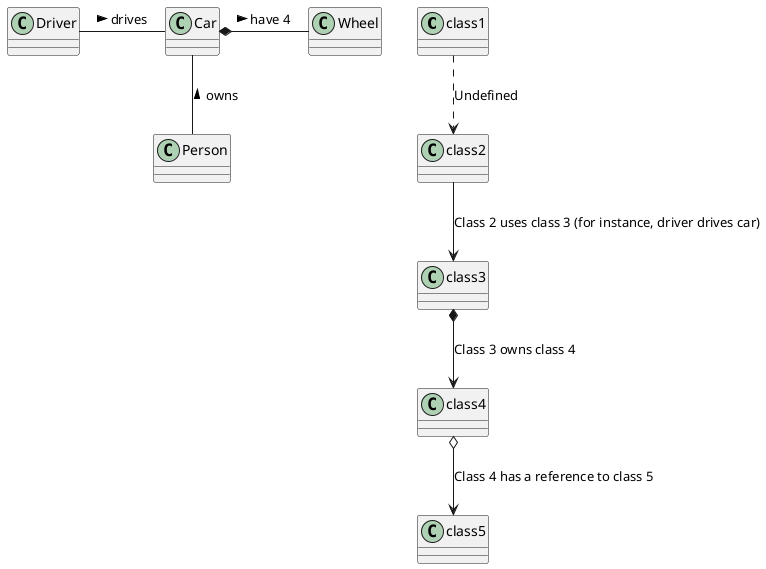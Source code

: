 @startuml

class1 ..> class2 : Undefined
class2 --> class3 : Class 2 uses class 3 (for instance, driver drives car)
class3 *--> class4 : Class 3 owns class 4
class4 o--> class5 : Class 4 has a reference to class 5

class Car
Driver - Car : drives >
Car *- Wheel : have 4 >
Car -- Person : < owns
@enduml
